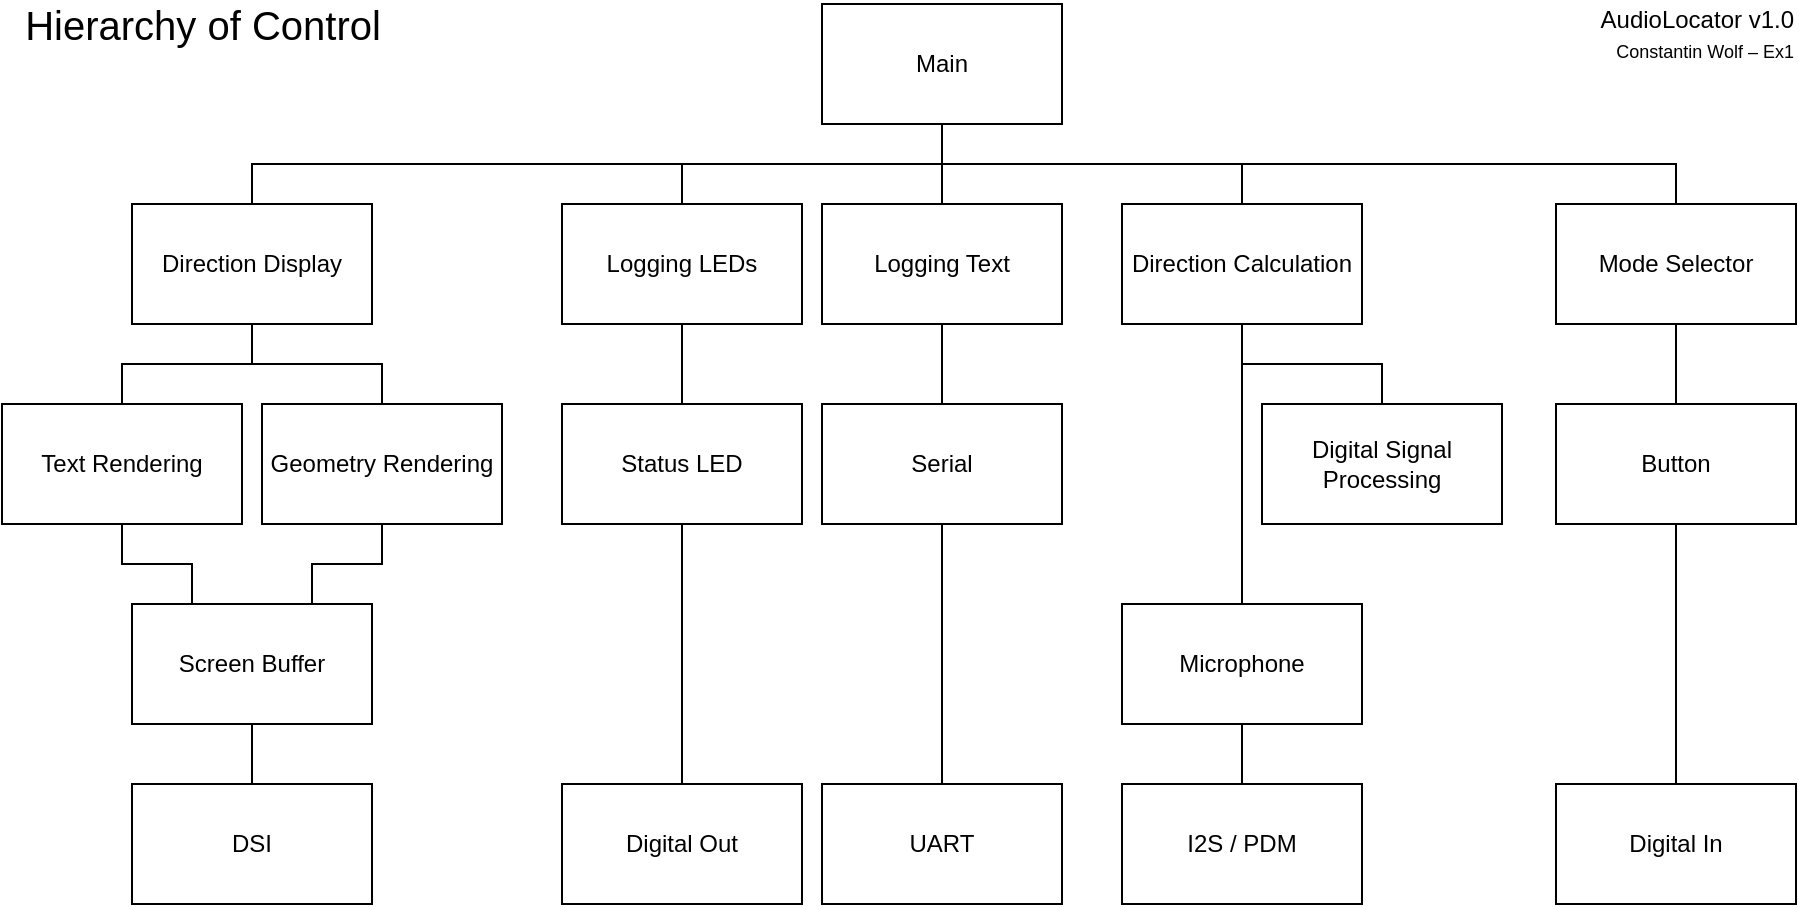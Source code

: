 <mxfile version="14.8.5" type="device"><diagram id="2D7v6dCf69ZzAhoHcNhN" name="Page-1"><mxGraphModel dx="1203" dy="710" grid="1" gridSize="10" guides="1" tooltips="1" connect="1" arrows="1" fold="1" page="1" pageScale="1" pageWidth="827" pageHeight="1169" math="0" shadow="0"><root><mxCell id="0"/><mxCell id="1" parent="0"/><mxCell id="ZNB4h7dVlELLSptIetUc-20" style="edgeStyle=orthogonalEdgeStyle;rounded=0;orthogonalLoop=1;jettySize=auto;html=1;exitX=0.5;exitY=1;exitDx=0;exitDy=0;entryX=0.5;entryY=0;entryDx=0;entryDy=0;endArrow=none;endFill=0;" edge="1" parent="1" source="ZNB4h7dVlELLSptIetUc-1" target="ZNB4h7dVlELLSptIetUc-4"><mxGeometry relative="1" as="geometry"/></mxCell><mxCell id="ZNB4h7dVlELLSptIetUc-29" style="edgeStyle=orthogonalEdgeStyle;rounded=0;orthogonalLoop=1;jettySize=auto;html=1;exitX=0.5;exitY=1;exitDx=0;exitDy=0;entryX=0.5;entryY=0;entryDx=0;entryDy=0;endArrow=none;endFill=0;" edge="1" parent="1" source="ZNB4h7dVlELLSptIetUc-1" target="ZNB4h7dVlELLSptIetUc-25"><mxGeometry relative="1" as="geometry"/></mxCell><mxCell id="ZNB4h7dVlELLSptIetUc-30" style="edgeStyle=orthogonalEdgeStyle;rounded=0;orthogonalLoop=1;jettySize=auto;html=1;exitX=0.5;exitY=1;exitDx=0;exitDy=0;entryX=0.5;entryY=0;entryDx=0;entryDy=0;endArrow=none;endFill=0;" edge="1" parent="1" source="ZNB4h7dVlELLSptIetUc-1" target="ZNB4h7dVlELLSptIetUc-14"><mxGeometry relative="1" as="geometry"/></mxCell><mxCell id="ZNB4h7dVlELLSptIetUc-31" style="edgeStyle=orthogonalEdgeStyle;rounded=0;orthogonalLoop=1;jettySize=auto;html=1;exitX=0.5;exitY=1;exitDx=0;exitDy=0;entryX=0.5;entryY=0;entryDx=0;entryDy=0;endArrow=none;endFill=0;" edge="1" parent="1" source="ZNB4h7dVlELLSptIetUc-1" target="ZNB4h7dVlELLSptIetUc-7"><mxGeometry relative="1" as="geometry"/></mxCell><mxCell id="ZNB4h7dVlELLSptIetUc-37" style="edgeStyle=orthogonalEdgeStyle;rounded=0;orthogonalLoop=1;jettySize=auto;html=1;exitX=0.5;exitY=1;exitDx=0;exitDy=0;entryX=0.5;entryY=0;entryDx=0;entryDy=0;endArrow=none;endFill=0;" edge="1" parent="1" source="ZNB4h7dVlELLSptIetUc-1" target="ZNB4h7dVlELLSptIetUc-32"><mxGeometry relative="1" as="geometry"/></mxCell><mxCell id="ZNB4h7dVlELLSptIetUc-1" value="Main" style="rounded=0;whiteSpace=wrap;html=1;" vertex="1" parent="1"><mxGeometry x="460" y="230" width="120" height="60" as="geometry"/></mxCell><mxCell id="ZNB4h7dVlELLSptIetUc-39" style="edgeStyle=orthogonalEdgeStyle;rounded=0;orthogonalLoop=1;jettySize=auto;html=1;exitX=0.5;exitY=1;exitDx=0;exitDy=0;entryX=0.5;entryY=0;entryDx=0;entryDy=0;endArrow=none;endFill=0;" edge="1" parent="1" source="ZNB4h7dVlELLSptIetUc-3" target="ZNB4h7dVlELLSptIetUc-38"><mxGeometry relative="1" as="geometry"/></mxCell><mxCell id="ZNB4h7dVlELLSptIetUc-3" value="Screen Buffer" style="whiteSpace=wrap;html=1;" vertex="1" parent="1"><mxGeometry x="115" y="530" width="120" height="60" as="geometry"/></mxCell><mxCell id="ZNB4h7dVlELLSptIetUc-18" style="edgeStyle=orthogonalEdgeStyle;rounded=0;orthogonalLoop=1;jettySize=auto;html=1;exitX=0.5;exitY=1;exitDx=0;exitDy=0;entryX=0.5;entryY=0;entryDx=0;entryDy=0;endArrow=none;endFill=0;" edge="1" parent="1" source="ZNB4h7dVlELLSptIetUc-4" target="ZNB4h7dVlELLSptIetUc-5"><mxGeometry relative="1" as="geometry"/></mxCell><mxCell id="ZNB4h7dVlELLSptIetUc-19" style="edgeStyle=orthogonalEdgeStyle;rounded=0;orthogonalLoop=1;jettySize=auto;html=1;exitX=0.5;exitY=1;exitDx=0;exitDy=0;entryX=0.5;entryY=0;entryDx=0;entryDy=0;endArrow=none;endFill=0;" edge="1" parent="1" source="ZNB4h7dVlELLSptIetUc-4" target="ZNB4h7dVlELLSptIetUc-6"><mxGeometry relative="1" as="geometry"/></mxCell><mxCell id="ZNB4h7dVlELLSptIetUc-4" value="Direction Display" style="whiteSpace=wrap;html=1;" vertex="1" parent="1"><mxGeometry x="115" y="330" width="120" height="60" as="geometry"/></mxCell><mxCell id="ZNB4h7dVlELLSptIetUc-21" style="edgeStyle=orthogonalEdgeStyle;rounded=0;orthogonalLoop=1;jettySize=auto;html=1;exitX=0.5;exitY=1;exitDx=0;exitDy=0;entryX=0.25;entryY=0;entryDx=0;entryDy=0;endArrow=none;endFill=0;" edge="1" parent="1" source="ZNB4h7dVlELLSptIetUc-5" target="ZNB4h7dVlELLSptIetUc-3"><mxGeometry relative="1" as="geometry"/></mxCell><mxCell id="ZNB4h7dVlELLSptIetUc-5" value="Text Rendering" style="whiteSpace=wrap;html=1;" vertex="1" parent="1"><mxGeometry x="50" y="430" width="120" height="60" as="geometry"/></mxCell><mxCell id="ZNB4h7dVlELLSptIetUc-22" style="edgeStyle=orthogonalEdgeStyle;rounded=0;orthogonalLoop=1;jettySize=auto;html=1;exitX=0.5;exitY=1;exitDx=0;exitDy=0;entryX=0.75;entryY=0;entryDx=0;entryDy=0;endArrow=none;endFill=0;" edge="1" parent="1" source="ZNB4h7dVlELLSptIetUc-6" target="ZNB4h7dVlELLSptIetUc-3"><mxGeometry relative="1" as="geometry"/></mxCell><mxCell id="ZNB4h7dVlELLSptIetUc-6" value="Geometry Rendering" style="whiteSpace=wrap;html=1;" vertex="1" parent="1"><mxGeometry x="180" y="430" width="120" height="60" as="geometry"/></mxCell><mxCell id="ZNB4h7dVlELLSptIetUc-41" style="edgeStyle=orthogonalEdgeStyle;rounded=0;orthogonalLoop=1;jettySize=auto;html=1;exitX=0.5;exitY=1;exitDx=0;exitDy=0;entryX=0.5;entryY=0;entryDx=0;entryDy=0;endArrow=none;endFill=0;" edge="1" parent="1" source="ZNB4h7dVlELLSptIetUc-7" target="ZNB4h7dVlELLSptIetUc-40"><mxGeometry relative="1" as="geometry"/></mxCell><mxCell id="ZNB4h7dVlELLSptIetUc-7" value="Logging Text" style="whiteSpace=wrap;html=1;" vertex="1" parent="1"><mxGeometry x="460" y="330" width="120" height="60" as="geometry"/></mxCell><mxCell id="ZNB4h7dVlELLSptIetUc-11" style="edgeStyle=orthogonalEdgeStyle;rounded=0;orthogonalLoop=1;jettySize=auto;html=1;exitX=0.5;exitY=1;exitDx=0;exitDy=0;entryX=0.5;entryY=0;entryDx=0;entryDy=0;endArrow=none;endFill=0;" edge="1" parent="1" source="ZNB4h7dVlELLSptIetUc-8" target="ZNB4h7dVlELLSptIetUc-9"><mxGeometry relative="1" as="geometry"/></mxCell><mxCell id="ZNB4h7dVlELLSptIetUc-8" value="Status LED" style="whiteSpace=wrap;html=1;" vertex="1" parent="1"><mxGeometry x="330" y="430" width="120" height="60" as="geometry"/></mxCell><mxCell id="ZNB4h7dVlELLSptIetUc-9" value="Digital Out" style="whiteSpace=wrap;html=1;" vertex="1" parent="1"><mxGeometry x="330" y="620" width="120" height="60" as="geometry"/></mxCell><mxCell id="ZNB4h7dVlELLSptIetUc-10" value="UART" style="whiteSpace=wrap;html=1;" vertex="1" parent="1"><mxGeometry x="460" y="620" width="120" height="60" as="geometry"/></mxCell><mxCell id="ZNB4h7dVlELLSptIetUc-15" style="edgeStyle=orthogonalEdgeStyle;rounded=0;orthogonalLoop=1;jettySize=auto;html=1;exitX=0.5;exitY=1;exitDx=0;exitDy=0;entryX=0.5;entryY=0;entryDx=0;entryDy=0;endArrow=none;endFill=0;" edge="1" parent="1" source="ZNB4h7dVlELLSptIetUc-14" target="ZNB4h7dVlELLSptIetUc-8"><mxGeometry relative="1" as="geometry"/></mxCell><mxCell id="ZNB4h7dVlELLSptIetUc-14" value="Logging LEDs" style="whiteSpace=wrap;html=1;" vertex="1" parent="1"><mxGeometry x="330" y="330" width="120" height="60" as="geometry"/></mxCell><mxCell id="ZNB4h7dVlELLSptIetUc-44" style="edgeStyle=orthogonalEdgeStyle;rounded=0;orthogonalLoop=1;jettySize=auto;html=1;exitX=0.5;exitY=1;exitDx=0;exitDy=0;entryX=0.5;entryY=0;entryDx=0;entryDy=0;endArrow=none;endFill=0;" edge="1" parent="1" source="ZNB4h7dVlELLSptIetUc-23" target="ZNB4h7dVlELLSptIetUc-43"><mxGeometry relative="1" as="geometry"/></mxCell><mxCell id="ZNB4h7dVlELLSptIetUc-23" value="Microphone" style="whiteSpace=wrap;html=1;" vertex="1" parent="1"><mxGeometry x="610" y="530" width="120" height="60" as="geometry"/></mxCell><mxCell id="ZNB4h7dVlELLSptIetUc-24" value="Digital Signal Processing" style="whiteSpace=wrap;html=1;" vertex="1" parent="1"><mxGeometry x="680" y="430" width="120" height="60" as="geometry"/></mxCell><mxCell id="ZNB4h7dVlELLSptIetUc-26" style="edgeStyle=orthogonalEdgeStyle;rounded=0;orthogonalLoop=1;jettySize=auto;html=1;exitX=0.5;exitY=1;exitDx=0;exitDy=0;entryX=0.5;entryY=0;entryDx=0;entryDy=0;endArrow=none;endFill=0;" edge="1" parent="1" source="ZNB4h7dVlELLSptIetUc-25" target="ZNB4h7dVlELLSptIetUc-23"><mxGeometry relative="1" as="geometry"/></mxCell><mxCell id="ZNB4h7dVlELLSptIetUc-28" style="edgeStyle=orthogonalEdgeStyle;rounded=0;orthogonalLoop=1;jettySize=auto;html=1;exitX=0.5;exitY=1;exitDx=0;exitDy=0;entryX=0.5;entryY=0;entryDx=0;entryDy=0;endArrow=none;endFill=0;" edge="1" parent="1" source="ZNB4h7dVlELLSptIetUc-25" target="ZNB4h7dVlELLSptIetUc-24"><mxGeometry relative="1" as="geometry"/></mxCell><mxCell id="ZNB4h7dVlELLSptIetUc-25" value="Direction Calculation" style="whiteSpace=wrap;html=1;" vertex="1" parent="1"><mxGeometry x="610" y="330" width="120" height="60" as="geometry"/></mxCell><mxCell id="ZNB4h7dVlELLSptIetUc-36" style="edgeStyle=orthogonalEdgeStyle;rounded=0;orthogonalLoop=1;jettySize=auto;html=1;exitX=0.5;exitY=1;exitDx=0;exitDy=0;entryX=0.5;entryY=0;entryDx=0;entryDy=0;endArrow=none;endFill=0;" edge="1" parent="1" source="ZNB4h7dVlELLSptIetUc-32" target="ZNB4h7dVlELLSptIetUc-33"><mxGeometry relative="1" as="geometry"/></mxCell><mxCell id="ZNB4h7dVlELLSptIetUc-32" value="Mode Selector" style="whiteSpace=wrap;html=1;" vertex="1" parent="1"><mxGeometry x="827" y="330" width="120" height="60" as="geometry"/></mxCell><mxCell id="ZNB4h7dVlELLSptIetUc-35" style="edgeStyle=orthogonalEdgeStyle;rounded=0;orthogonalLoop=1;jettySize=auto;html=1;exitX=0.5;exitY=1;exitDx=0;exitDy=0;entryX=0.5;entryY=0;entryDx=0;entryDy=0;endArrow=none;endFill=0;" edge="1" parent="1" source="ZNB4h7dVlELLSptIetUc-33" target="ZNB4h7dVlELLSptIetUc-34"><mxGeometry relative="1" as="geometry"/></mxCell><mxCell id="ZNB4h7dVlELLSptIetUc-33" value="Button" style="whiteSpace=wrap;html=1;" vertex="1" parent="1"><mxGeometry x="827" y="430" width="120" height="60" as="geometry"/></mxCell><mxCell id="ZNB4h7dVlELLSptIetUc-34" value="Digital In" style="whiteSpace=wrap;html=1;" vertex="1" parent="1"><mxGeometry x="827" y="620" width="120" height="60" as="geometry"/></mxCell><mxCell id="ZNB4h7dVlELLSptIetUc-38" value="DSI" style="whiteSpace=wrap;html=1;" vertex="1" parent="1"><mxGeometry x="115" y="620" width="120" height="60" as="geometry"/></mxCell><mxCell id="ZNB4h7dVlELLSptIetUc-42" style="edgeStyle=orthogonalEdgeStyle;rounded=0;orthogonalLoop=1;jettySize=auto;html=1;exitX=0.5;exitY=1;exitDx=0;exitDy=0;entryX=0.5;entryY=0;entryDx=0;entryDy=0;endArrow=none;endFill=0;" edge="1" parent="1" source="ZNB4h7dVlELLSptIetUc-40" target="ZNB4h7dVlELLSptIetUc-10"><mxGeometry relative="1" as="geometry"/></mxCell><mxCell id="ZNB4h7dVlELLSptIetUc-40" value="Serial" style="whiteSpace=wrap;html=1;" vertex="1" parent="1"><mxGeometry x="460" y="430" width="120" height="60" as="geometry"/></mxCell><mxCell id="ZNB4h7dVlELLSptIetUc-43" value="I2S / PDM" style="whiteSpace=wrap;html=1;" vertex="1" parent="1"><mxGeometry x="610" y="620" width="120" height="60" as="geometry"/></mxCell><mxCell id="ZNB4h7dVlELLSptIetUc-45" value="&lt;span&gt;AudioLocator v1.0&lt;br&gt;&lt;/span&gt;&lt;div&gt;&lt;span&gt;&lt;font style=&quot;font-size: 9px&quot;&gt;Constantin Wolf – Ex1&lt;/font&gt;&lt;/span&gt;&lt;/div&gt;" style="text;html=1;align=right;verticalAlign=middle;resizable=0;points=[];autosize=1;strokeColor=none;" vertex="1" parent="1"><mxGeometry x="837" y="230" width="110" height="30" as="geometry"/></mxCell><mxCell id="ZNB4h7dVlELLSptIetUc-46" value="&lt;font style=&quot;font-size: 20px&quot;&gt;Hierarchy of Control&lt;/font&gt;" style="text;html=1;align=center;verticalAlign=middle;resizable=0;points=[];autosize=1;strokeColor=none;" vertex="1" parent="1"><mxGeometry x="55" y="230" width="190" height="20" as="geometry"/></mxCell></root></mxGraphModel></diagram></mxfile>
